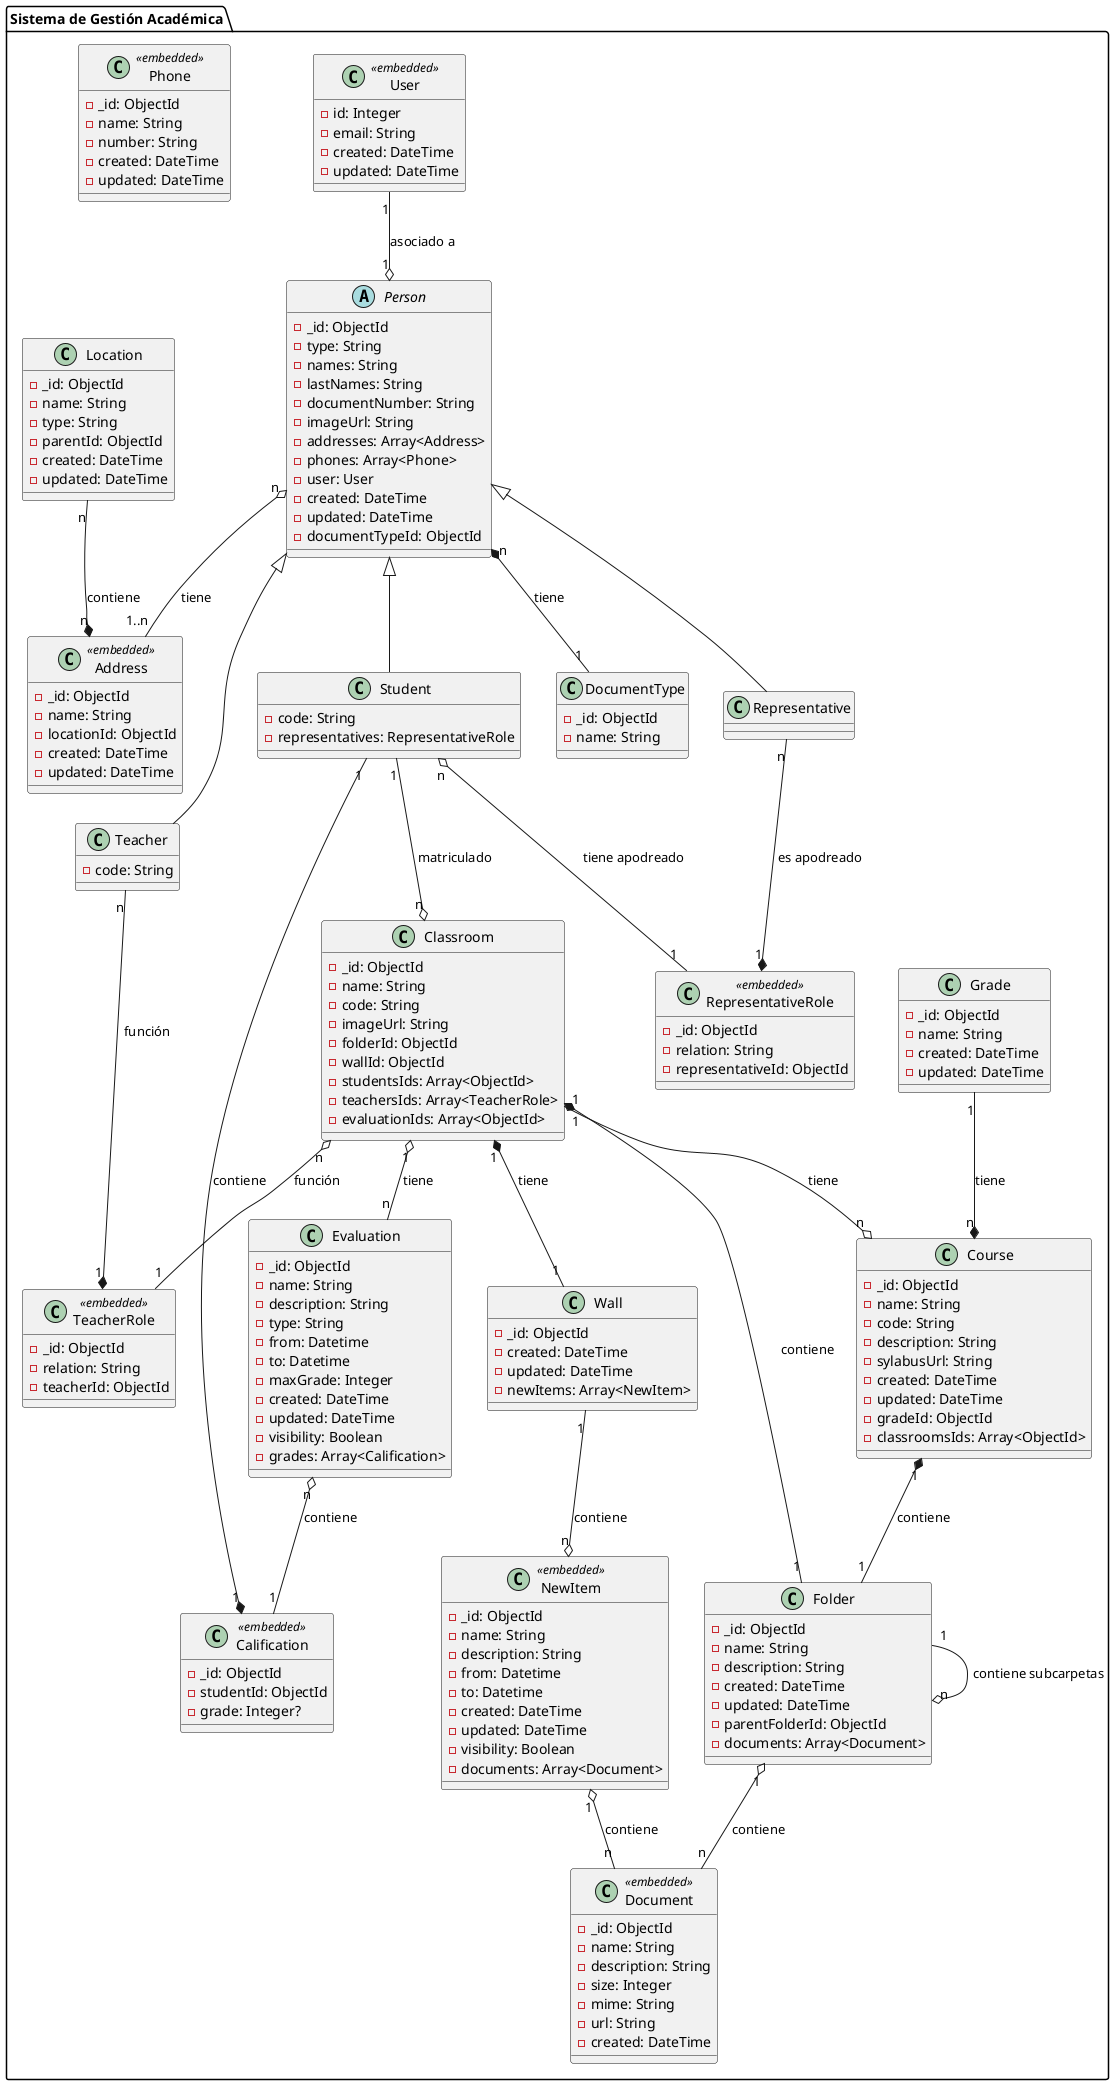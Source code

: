 @startuml

package "Sistema de Gestión Académica" {
  abstract class Person {
    - _id: ObjectId
    - type: String
    - names: String
    - lastNames: String
    - documentNumber: String
    - imageUrl: String
    - addresses: Array<Address>
    - phones: Array<Phone>
    - user: User
    - created: DateTime
    - updated: DateTime
    - documentTypeId: ObjectId
  }

  class Student {
    - code: String
    - representatives: RepresentativeRole
  }

  class RepresentativeRole <<embedded>> {
    - _id: ObjectId
    - relation: String
    - representativeId: ObjectId
  }

  class Representative {
  
  }

  class Teacher {
    - code: String
  }

  class DocumentType {
    - _id: ObjectId
    - name: String
  }

  class User <<embedded>> {
    - id: Integer
    - email: String
    - created: DateTime
    - updated: DateTime
  }

  class Phone <<embedded>> {
    - _id: ObjectId
    - name: String
    - number: String
    - created: DateTime
    - updated: DateTime
  }

  class Address <<embedded>> {
    - _id: ObjectId
    - name: String
    - locationId: ObjectId
    - created: DateTime
    - updated: DateTime
  }

  class Location {
    - _id: ObjectId
    - name: String
    - type: String
    - parentId: ObjectId
    - created: DateTime
    - updated: DateTime
  }

  class Grade{
    - _id: ObjectId
    - name: String
    - created: DateTime
    - updated: DateTime
  }

  class Course{
    - _id: ObjectId
    - name: String
    - code: String
    - description: String
    - sylabusUrl: String
    - created: DateTime
    - updated: DateTime
    - gradeId: ObjectId
    - classroomsIds: Array<ObjectId>
  }

  class Classroom {
    - _id: ObjectId
    - name: String
    - code: String
    - imageUrl: String
    - folderId: ObjectId
    - wallId: ObjectId
    - studentsIds: Array<ObjectId>
    - teachersIds: Array<TeacherRole>
    - evaluationIds: Array<ObjectId>
  }

  class TeacherRole <<embedded>> {
    - _id: ObjectId
    - relation: String
    - teacherId: ObjectId
  }

  Person <|-- Student
  Person <|-- Representative
  Person <|-- Teacher

  Person "n" *-- "1" DocumentType : tiene
  User "1" --o "1" Person : asociado a
  Location "n" --* "n" Address : contiene
  Person "n" o-- "1..n" Address : tiene
  Student "n" o-- "1" RepresentativeRole: tiene apodreado
  Representative "n" --* "1" RepresentativeRole: es apodreado

  Grade "1" --* "n" Course: tiene
  Classroom "1" --o "n" Course: tiene
  Student "1" --o "n" Classroom: matriculado
  Teacher "n" --* "1" TeacherRole: función
  Classroom "n" o-- "1" TeacherRole: función

  class Folder {
    - _id: ObjectId
    - name: String
    - description: String
    - created: DateTime
    - updated: DateTime
    - parentFolderId: ObjectId 
    - documents: Array<Document> 
  }

  class Document <<embedded>> {
    - _id: ObjectId
    - name: String
    - description: String
    - size: Integer
    - mime: String
    - url: String
    - created: DateTime
  }


  Course "1" *-- "1" Folder : contiene
  Classroom "1" *-- "1" Folder : contiene
  Folder "1" o-- "n" Document : contiene
  Folder "1" --o "n" Folder : contiene subcarpetas

  class Wall {
    - _id: ObjectId
    - created: DateTime
    - updated: DateTime
    - newItems: Array<NewItem> 
  }

  class NewItem <<embedded>> {
    - _id: ObjectId
    - name: String
    - description: String
    - from: Datetime
    - to: Datetime
    - created: DateTime
    - updated: DateTime
    - visibility: Boolean
    - documents: Array<Document>
  }

  Classroom "1" *-- "1" Wall : tiene
  Wall "1" --o "n" NewItem : contiene
  NewItem "1" o-- "n" Document : contiene

  class Evaluation {
    - _id: ObjectId
    - name: String
    - description: String
    - type: String
    - from: Datetime
    - to: Datetime
    - maxGrade: Integer
    - created: DateTime
    - updated: DateTime
    - visibility: Boolean
    - grades: Array<Calification>
  }

  class Calification <<embedded>>{
    - _id: ObjectId
    - studentId: ObjectId
    - grade: Integer?
  }

  Classroom "1" o-- "n" Evaluation : tiene
  Evaluation "n" o-- "1" Calification : contiene
  Student "1" --* "1" Calification : contiene
}

@enduml
